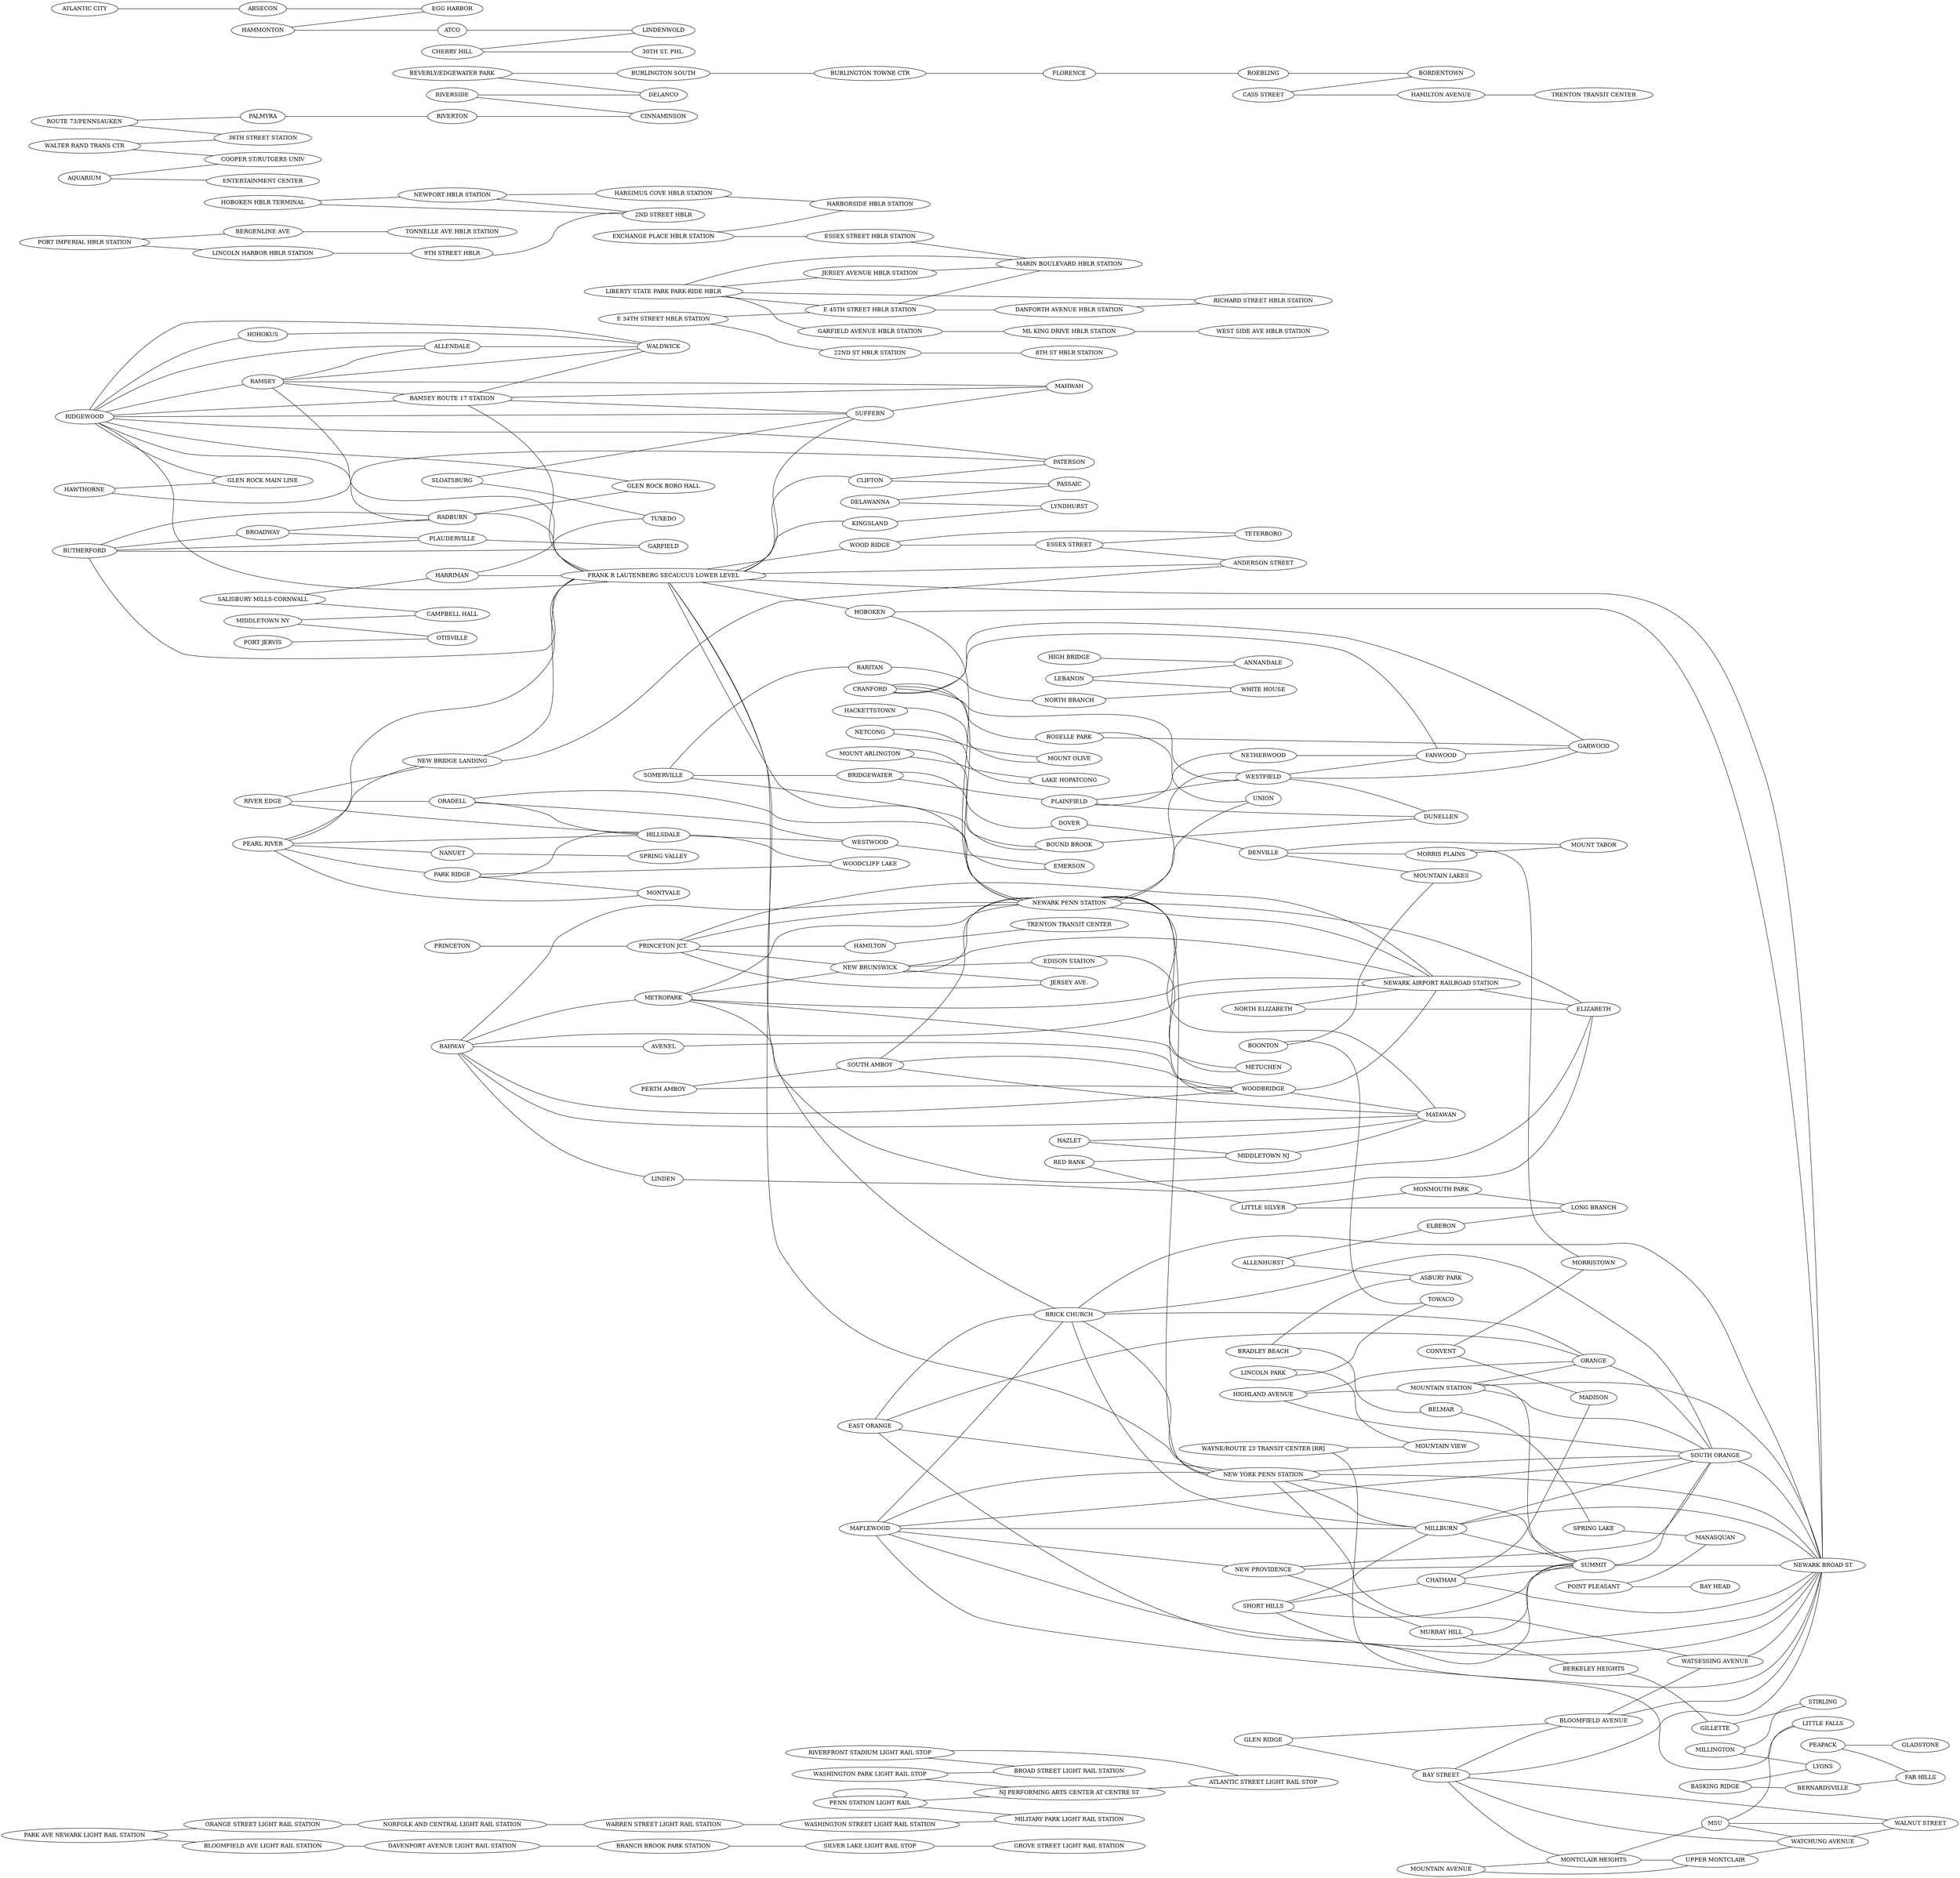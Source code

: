 graph
		"unix" {
			rankdir=LR;
	42545 [label="PENN STATION LIGHT RAIL"];
39134 [label="NJ PERFORMING ARTS CENTER AT CENTRE ST"];
42545--39134
42545 [label="PENN STATION LIGHT RAIL"];
42545 [label="PENN STATION LIGHT RAIL"];
42545--42545
42545 [label="PENN STATION LIGHT RAIL"];
6900 [label="MILITARY PARK LIGHT RAIL STATION"];
42545--6900
39472 [label="MOUNT ARLINGTON"];
35 [label="DOVER"];
39472--35
39472 [label="MOUNT ARLINGTON"];
67 [label="LAKE HOPATCONG"];
39472--67
6966 [label="PARK AVE NEWARK LIGHT RAIL STATION"];
14984 [label="BLOOMFIELD AVE LIGHT RAIL STATION"];
6966--14984
6966 [label="PARK AVE NEWARK LIGHT RAIL STATION"];
14986 [label="ORANGE STREET LIGHT RAIL STATION"];
6966--14986
132 [label="RIVER EDGE"];
62 [label="HILLSDALE"];
132--62
132 [label="RIVER EDGE"];
111 [label="ORADELL"];
132--111
132 [label="RIVER EDGE"];
110 [label="NEW BRIDGE LANDING"];
132--110
131 [label="RIDGEWOOD"];
151 [label="WALDWICK"];
131--151
131 [label="RIDGEWOOD"];
144 [label="SUFFERN"];
131--144
131 [label="RIDGEWOOD"];
51 [label="GLEN ROCK BORO HALL"];
131--51
131 [label="RIDGEWOOD"];
3 [label="ALLENDALE"];
131--3
131 [label="RIDGEWOOD"];
38417 [label="RAMSEY ROUTE 17 STATION"];
131--38417
131 [label="RIDGEWOOD"];
52 [label="GLEN ROCK MAIN LINE"];
131--52
131 [label="RIDGEWOOD"];
38174 [label="FRANK R LAUTENBERG SECAUCUS LOWER LEVEL"];
131--38174
131 [label="RIDGEWOOD"];
116 [label="PATERSON"];
131--116
131 [label="RIDGEWOOD"];
64 [label="HOHOKUS"];
131--64
131 [label="RIDGEWOOD"];
126 [label="RADBURN"];
131--126
131 [label="RIDGEWOOD"];
128 [label="RAMSEY"];
131--128
130 [label="RED BANK"];
73 [label="LITTLE SILVER"];
130--73
130 [label="RED BANK"];
85 [label="MIDDLETOWN NJ"];
130--85
137 [label="SLOATSBURG"];
144 [label="SUFFERN"];
137--144
137 [label="SLOATSBURG"];
149 [label="TUXEDO"];
137--149
136 [label="SHORT HILLS"];
27 [label="CHATHAM"];
136--27
136 [label="SHORT HILLS"];
106 [label="NEWARK BROAD ST"];
136--106
136 [label="SHORT HILLS"];
87 [label="MILLBURN"];
136--87
136 [label="SHORT HILLS"];
145 [label="SUMMIT"];
136--145
135 [label="SALISBURY MILLS-CORNWALL"];
26 [label="CAMPBELL HALL"];
135--26
135 [label="SALISBURY MILLS-CORNWALL"];
57 [label="HARRIMAN"];
135--57
134 [label="RUTHERFORD"];
46 [label="GARFIELD"];
134--46
134 [label="RUTHERFORD"];
25 [label="BROADWAY"];
134--25
134 [label="RUTHERFORD"];
38174 [label="FRANK R LAUTENBERG SECAUCUS LOWER LEVEL"];
134--38174
134 [label="RUTHERFORD"];
126 [label="RADBURN"];
134--126
134 [label="RUTHERFORD"];
121 [label="PLAUDERVILLE"];
134--121
95 [label="MOUNTAIN AVENUE"];
150 [label="UPPER MONTCLAIR"];
95--150
95 [label="MOUNTAIN AVENUE"];
89 [label="MONTCLAIR HEIGHTS"];
95--89
39348 [label="HOBOKEN HBLR TERMINAL"];
37378 [label="NEWPORT HBLR STATION"];
39348--37378
39348 [label="HOBOKEN HBLR TERMINAL"];
38441 [label="2ND STREET HBLR"];
39348--38441
138 [label="SOMERVILLE"];
24 [label="BRIDGEWATER"];
138--24
138 [label="SOMERVILLE"];
129 [label="RARITAN"];
138--129
138 [label="SOMERVILLE"];
21 [label="BOUND BROOK"];
138--21
24 [label="BRIDGEWATER"];
120 [label="PLAINFIELD"];
24--120
24 [label="BRIDGEWATER"];
21 [label="BOUND BROOK"];
24--21
25 [label="BROADWAY"];
121 [label="PLAUDERVILLE"];
25--121
25 [label="BROADWAY"];
126 [label="RADBURN"];
25--126
38299 [label="BEVERLY/EDGEWATER PARK"];
38298 [label="BURLINGTON SOUTH"];
38299--38298
38299 [label="BEVERLY/EDGEWATER PARK"];
38300 [label="DELANCO"];
38299--38300
38298 [label="BURLINGTON SOUTH"];
38297 [label="BURLINGTON TOWNE CTR"];
38298--38297
20 [label="BOONTON"];
147 [label="TOWACO"];
20--147
20 [label="BOONTON"];
96 [label="MOUNTAIN LAKES"];
20--96
14984 [label="BLOOMFIELD AVE LIGHT RAIL STATION"];
6907 [label="DAVENPORT AVENUE LIGHT RAIL STATION"];
14984--6907
22 [label="BRADLEY BEACH"];
8 [label="ASBURY PARK"];
22--8
22 [label="BRADLEY BEACH"];
15 [label="BELMAR"];
22--15
14986 [label="ORANGE STREET LIGHT RAIL STATION"];
6957 [label="NORFOLK AND CENTRAL LIGHT RAIL STATION"];
14986--6957
38293 [label="CASS STREET"];
38292 [label="HAMILTON AVENUE"];
38293--38292
38293 [label="CASS STREET"];
38294 [label="BORDENTOWN"];
38293--38294
38292 [label="HAMILTON AVENUE"];
38291 [label="TRENTON TRANSIT CENTER"];
38292--38291
38297 [label="BURLINGTON TOWNE CTR"];
38296 [label="FLORENCE"];
38297--38296
38296 [label="FLORENCE"];
38295 [label="ROEBLING"];
38296--38295
38295 [label="ROEBLING"];
38294 [label="BORDENTOWN"];
38295--38294
4 [label="ALLENHURST"];
8 [label="ASBURY PARK"];
4--8
4 [label="ALLENHURST"];
40 [label="ELBERON"];
4--40
6957 [label="NORFOLK AND CENTRAL LIGHT RAIL STATION"];
6995 [label="WARREN STREET LIGHT RAIL STATION"];
6957--6995
10 [label="ATLANTIC CITY"];
2 [label="ABSECON"];
10--2
6995 [label="WARREN STREET LIGHT RAIL STATION"];
6997 [label="WASHINGTON STREET LIGHT RAIL STATION"];
6995--6997
6997 [label="WASHINGTON STREET LIGHT RAIL STATION"];
6900 [label="MILITARY PARK LIGHT RAIL STATION"];
6997--6900
86 [label="MIDDLETOWN NY"];
26 [label="CAMPBELL HALL"];
86--26
86 [label="MIDDLETOWN NY"];
113 [label="OTISVILLE"];
86--113
120 [label="PLAINFIELD"];
102 [label="NETHERWOOD"];
120--102
120 [label="PLAINFIELD"];
155 [label="WESTFIELD"];
120--155
120 [label="PLAINFIELD"];
36 [label="DUNELLEN"];
120--36
121 [label="PLAUDERVILLE"];
46 [label="GARFIELD"];
121--46
122 [label="POINT PLEASANT"];
13 [label="BAY HEAD"];
122--13
122 [label="POINT PLEASANT"];
79 [label="MANASQUAN"];
122--79
123 [label="PORT JERVIS"];
113 [label="OTISVILLE"];
123--113
124 [label="PRINCETON"];
125 [label="PRINCETON JCT."];
124--125
125 [label="PRINCETON JCT."];
37953 [label="NEWARK AIRPORT RAILROAD STATION"];
125--37953
125 [label="PRINCETON JCT."];
32905 [label="HAMILTON"];
125--32905
125 [label="PRINCETON JCT."];
103 [label="NEW BRUNSWICK"];
125--103
125 [label="PRINCETON JCT."];
32906 [label="JERSEY AVE."];
125--32906
125 [label="PRINCETON JCT."];
107 [label="NEWARK PENN STATION"];
125--107
126 [label="RADBURN"];
51 [label="GLEN ROCK BORO HALL"];
126--51
126 [label="RADBURN"];
38174 [label="FRANK R LAUTENBERG SECAUCUS LOWER LEVEL"];
126--38174
127 [label="RAHWAY"];
11 [label="AVENEL"];
127--11
127 [label="RAHWAY"];
158 [label="WOODBRIDGE"];
127--158
127 [label="RAHWAY"];
70 [label="LINDEN"];
127--70
127 [label="RAHWAY"];
37953 [label="NEWARK AIRPORT RAILROAD STATION"];
127--37953
127 [label="RAHWAY"];
37169 [label="MATAWAN"];
127--37169
127 [label="RAHWAY"];
83 [label="METROPARK"];
127--83
127 [label="RAHWAY"];
107 [label="NEWARK PENN STATION"];
127--107
128 [label="RAMSEY"];
151 [label="WALDWICK"];
128--151
128 [label="RAMSEY"];
3 [label="ALLENDALE"];
128--3
128 [label="RAMSEY"];
38417 [label="RAMSEY ROUTE 17 STATION"];
128--38417
128 [label="RAMSEY"];
38174 [label="FRANK R LAUTENBERG SECAUCUS LOWER LEVEL"];
128--38174
128 [label="RAMSEY"];
78 [label="MAHWAH"];
128--78
129 [label="RARITAN"];
108 [label="NORTH BRANCH"];
129--108
118 [label="PEARL RIVER"];
62 [label="HILLSDALE"];
118--62
118 [label="PEARL RIVER"];
114 [label="PARK RIDGE"];
118--114
118 [label="PEARL RIVER"];
38174 [label="FRANK R LAUTENBERG SECAUCUS LOWER LEVEL"];
118--38174
118 [label="PEARL RIVER"];
110 [label="NEW BRIDGE LANDING"];
118--110
118 [label="PEARL RIVER"];
90 [label="MONTVALE"];
118--90
118 [label="PEARL RIVER"];
100 [label="NANUET"];
118--100
59 [label="HAZLET"];
37169 [label="MATAWAN"];
59--37169
59 [label="HAZLET"];
85 [label="MIDDLETOWN NJ"];
59--85
58 [label="HAWTHORNE"];
116 [label="PATERSON"];
58--116
58 [label="HAWTHORNE"];
52 [label="GLEN ROCK MAIN LINE"];
58--52
55 [label="HAMMONTON"];
9 [label="ATCO"];
55--9
55 [label="HAMMONTON"];
39 [label="EGG HARBOR"];
55--39
54 [label="HACKETTSTOWN"];
93 [label="MOUNT OLIVE"];
54--93
57 [label="HARRIMAN"];
38174 [label="FRANK R LAUTENBERG SECAUCUS LOWER LEVEL"];
57--38174
57 [label="HARRIMAN"];
149 [label="TUXEDO"];
57--149
50 [label="GLEN RIDGE"];
19 [label="BLOOMFIELD AVENUE"];
50--19
50 [label="GLEN RIDGE"];
14 [label="BAY STREET"];
50--14
38417 [label="RAMSEY ROUTE 17 STATION"];
151 [label="WALDWICK"];
38417--151
38417 [label="RAMSEY ROUTE 17 STATION"];
144 [label="SUFFERN"];
38417--144
38417 [label="RAMSEY ROUTE 17 STATION"];
38174 [label="FRANK R LAUTENBERG SECAUCUS LOWER LEVEL"];
38417--38174
38417 [label="RAMSEY ROUTE 17 STATION"];
78 [label="MAHWAH"];
38417--78
9878 [label="PORT IMPERIAL HBLR STATION"];
17699 [label="LINCOLN HARBOR HBLR STATION"];
9878--17699
9878 [label="PORT IMPERIAL HBLR STATION"];
38578 [label="BERGENLINE AVE"];
9878--38578
6907 [label="DAVENPORT AVENUE LIGHT RAIL STATION"];
26316 [label="BRANCH BROOK PARK STATION"];
6907--26316
114 [label="PARK RIDGE"];
159 [label="WOODCLIFF LAKE"];
114--159
114 [label="PARK RIDGE"];
90 [label="MONTVALE"];
114--90
114 [label="PARK RIDGE"];
62 [label="HILLSDALE"];
114--62
36998 [label="LIBERTY STATE PARK PARK-RIDE HBLR"];
36996 [label="MARIN BOULEVARD HBLR STATION"];
36998--36996
36998 [label="LIBERTY STATE PARK PARK-RIDE HBLR"];
37004 [label="E 45TH STREET HBLR STATION"];
36998--37004
36998 [label="LIBERTY STATE PARK PARK-RIDE HBLR"];
36999 [label="GARFIELD AVENUE HBLR STATION"];
36998--36999
36998 [label="LIBERTY STATE PARK PARK-RIDE HBLR"];
37002 [label="RICHARD STREET HBLR STATION"];
36998--37002
36998 [label="LIBERTY STATE PARK PARK-RIDE HBLR"];
36997 [label="JERSEY AVENUE HBLR STATION"];
36998--36997
36999 [label="GARFIELD AVENUE HBLR STATION"];
37000 [label="ML KING DRIVE HBLR STATION"];
36999--37000
111 [label="ORADELL"];
62 [label="HILLSDALE"];
111--62
111 [label="ORADELL"];
42 [label="EMERSON"];
111--42
111 [label="ORADELL"];
156 [label="WESTWOOD"];
111--156
110 [label="NEW BRIDGE LANDING"];
38174 [label="FRANK R LAUTENBERG SECAUCUS LOWER LEVEL"];
110--38174
110 [label="NEW BRIDGE LANDING"];
5 [label="ANDERSON STREET"];
110--5
83 [label="METROPARK"];
41 [label="ELIZABETH"];
83--41
83 [label="METROPARK"];
37953 [label="NEWARK AIRPORT RAILROAD STATION"];
83--37953
83 [label="METROPARK"];
103 [label="NEW BRUNSWICK"];
83--103
83 [label="METROPARK"];
107 [label="NEWARK PENN STATION"];
83--107
83 [label="METROPARK"];
84 [label="METUCHEN"];
83--84
81 [label="MAPLEWOOD"];
145 [label="SUMMIT"];
81--145
81 [label="MAPLEWOOD"];
140 [label="SOUTH ORANGE"];
81--140
81 [label="MAPLEWOOD"];
23 [label="BRICK CHURCH"];
81--23
81 [label="MAPLEWOOD"];
106 [label="NEWARK BROAD ST"];
81--106
81 [label="MAPLEWOOD"];
87 [label="MILLBURN"];
81--87
81 [label="MAPLEWOOD"];
104 [label="NEW PROVIDENCE"];
81--104
81 [label="MAPLEWOOD"];
105 [label="NEW YORK PENN STATION"];
81--105
119 [label="PERTH AMBOY"];
158 [label="WOODBRIDGE"];
119--158
119 [label="PERTH AMBOY"];
139 [label="SOUTH AMBOY"];
119--139
36997 [label="JERSEY AVENUE HBLR STATION"];
36996 [label="MARIN BOULEVARD HBLR STATION"];
36997--36996
36994 [label="EXCHANGE PLACE HBLR STATION"];
36995 [label="ESSEX STREET HBLR STATION"];
36994--36995
36994 [label="EXCHANGE PLACE HBLR STATION"];
37376 [label="HARBORSIDE HBLR STATION"];
36994--37376
36995 [label="ESSEX STREET HBLR STATION"];
36996 [label="MARIN BOULEVARD HBLR STATION"];
36995--36996
117 [label="PEAPACK"];
45 [label="FAR HILLS"];
117--45
117 [label="PEAPACK"];
49 [label="GLADSTONE"];
117--49
39635 [label="WAYNE/ROUTE 23 TRANSIT CENTER [RR]"];
98 [label="MOUNTAIN VIEW"];
39635--98
39635 [label="WAYNE/ROUTE 23 TRANSIT CENTER [RR]"];
72 [label="LITTLE FALLS"];
39635--72
26316 [label="BRANCH BROOK PARK STATION"];
38064 [label="SILVER LAKE LIGHT RAIL STOP"];
26316--38064
3 [label="ALLENDALE"];
151 [label="WALDWICK"];
3--151
38578 [label="BERGENLINE AVE"];
38579 [label="TONNELLE AVE HBLR STATION"];
38578--38579
39132 [label="WASHINGTON PARK LIGHT RAIL STOP"];
39134 [label="NJ PERFORMING ARTS CENTER AT CENTRE ST"];
39132--39134
39132 [label="WASHINGTON PARK LIGHT RAIL STOP"];
39130 [label="BROAD STREET LIGHT RAIL STATION"];
39132--39130
108 [label="NORTH BRANCH"];
157 [label="WHITE HOUSE"];
108--157
27 [label="CHATHAM"];
77 [label="MADISON"];
27--77
27 [label="CHATHAM"];
145 [label="SUMMIT"];
27--145
27 [label="CHATHAM"];
106 [label="NEWARK BROAD ST"];
27--106
102 [label="NETHERWOOD"];
44 [label="FANWOOD"];
102--44
103 [label="NEW BRUNSWICK"];
38 [label="EDISON STATION"];
103--38
103 [label="NEW BRUNSWICK"];
37953 [label="NEWARK AIRPORT RAILROAD STATION"];
103--37953
103 [label="NEW BRUNSWICK"];
32906 [label="JERSEY AVE."];
103--32906
103 [label="NEW BRUNSWICK"];
107 [label="NEWARK PENN STATION"];
103--107
100 [label="NANUET"];
142 [label="SPRING VALLEY"];
100--142
101 [label="NETCONG"];
93 [label="MOUNT OLIVE"];
101--93
101 [label="NETCONG"];
67 [label="LAKE HOPATCONG"];
101--67
38064 [label="SILVER LAKE LIGHT RAIL STOP"];
38065 [label="GROVE STREET LIGHT RAIL STATION"];
38064--38065
104 [label="NEW PROVIDENCE"];
99 [label="MURRAY HILL"];
104--99
104 [label="NEW PROVIDENCE"];
140 [label="SOUTH ORANGE"];
104--140
104 [label="NEW PROVIDENCE"];
145 [label="SUMMIT"];
104--145
21 [label="BOUND BROOK"];
36 [label="DUNELLEN"];
21--36
37378 [label="NEWPORT HBLR STATION"];
37377 [label="HARSIMUS COVE HBLR STATION"];
37378--37377
37378 [label="NEWPORT HBLR STATION"];
38441 [label="2ND STREET HBLR"];
37378--38441
139 [label="SOUTH AMBOY"];
158 [label="WOODBRIDGE"];
139--158
139 [label="SOUTH AMBOY"];
107 [label="NEWARK PENN STATION"];
139--107
139 [label="SOUTH AMBOY"];
37169 [label="MATAWAN"];
139--37169
38 [label="EDISON STATION"];
84 [label="METUCHEN"];
38--84
33 [label="DELAWANNA"];
115 [label="PASSAIC"];
33--115
33 [label="DELAWANNA"];
75 [label="LYNDHURST"];
33--75
32 [label="CRANFORD"];
47 [label="GARWOOD"];
32--47
32 [label="CRANFORD"];
31 [label="ROSELLE PARK"];
32--31
32 [label="CRANFORD"];
155 [label="WESTFIELD"];
32--155
32 [label="CRANFORD"];
107 [label="NEWARK PENN STATION"];
32--107
32 [label="CRANFORD"];
44 [label="FANWOOD"];
32--44
31 [label="ROSELLE PARK"];
38105 [label="UNION"];
31--38105
31 [label="ROSELLE PARK"];
47 [label="GARWOOD"];
31--47
30 [label="CONVENT"];
77 [label="MADISON"];
30--77
30 [label="CONVENT"];
92 [label="MORRISTOWN"];
30--92
37 [label="EAST ORANGE"];
112 [label="ORANGE"];
37--112
37 [label="EAST ORANGE"];
106 [label="NEWARK BROAD ST"];
37--106
37 [label="EAST ORANGE"];
105 [label="NEW YORK PENN STATION"];
37--105
37 [label="EAST ORANGE"];
23 [label="BRICK CHURCH"];
37--23
38174 [label="FRANK R LAUTENBERG SECAUCUS LOWER LEVEL"];
144 [label="SUFFERN"];
38174--144
38174 [label="FRANK R LAUTENBERG SECAUCUS LOWER LEVEL"];
66 [label="KINGSLAND"];
38174--66
38174 [label="FRANK R LAUTENBERG SECAUCUS LOWER LEVEL"];
23 [label="BRICK CHURCH"];
38174--23
38174 [label="FRANK R LAUTENBERG SECAUCUS LOWER LEVEL"];
160 [label="WOOD RIDGE"];
38174--160
38174 [label="FRANK R LAUTENBERG SECAUCUS LOWER LEVEL"];
29 [label="CLIFTON"];
38174--29
38174 [label="FRANK R LAUTENBERG SECAUCUS LOWER LEVEL"];
107 [label="NEWARK PENN STATION"];
38174--107
38174 [label="FRANK R LAUTENBERG SECAUCUS LOWER LEVEL"];
63 [label="HOBOKEN"];
38174--63
38174 [label="FRANK R LAUTENBERG SECAUCUS LOWER LEVEL"];
5 [label="ANDERSON STREET"];
38174--5
38174 [label="FRANK R LAUTENBERG SECAUCUS LOWER LEVEL"];
106 [label="NEWARK BROAD ST"];
38174--106
38174 [label="FRANK R LAUTENBERG SECAUCUS LOWER LEVEL"];
105 [label="NEW YORK PENN STATION"];
38174--105
35 [label="DOVER"];
34 [label="DENVILLE"];
35--34
34 [label="DENVILLE"];
91 [label="MORRIS PLAINS"];
34--91
34 [label="DENVILLE"];
94 [label="MOUNT TABOR"];
34--94
34 [label="DENVILLE"];
96 [label="MOUNTAIN LAKES"];
34--96
38305 [label="ROUTE 73/PENNSAUKEN"];
38304 [label="PALMYRA"];
38305--38304
38305 [label="ROUTE 73/PENNSAUKEN"];
38306 [label="36TH STREET STATION"];
38305--38306
38304 [label="PALMYRA"];
38303 [label="RIVERTON"];
38304--38303
38307 [label="WALTER RAND TRANS CTR"];
38306 [label="36TH STREET STATION"];
38307--38306
38307 [label="WALTER RAND TRANS CTR"];
38308 [label="COOPER ST/RUTGERS UNIV"];
38307--38308
109 [label="NORTH ELIZABETH"];
37953 [label="NEWARK AIRPORT RAILROAD STATION"];
109--37953
109 [label="NORTH ELIZABETH"];
41 [label="ELIZABETH"];
109--41
38301 [label="RIVERSIDE"];
38300 [label="DELANCO"];
38301--38300
38301 [label="RIVERSIDE"];
38302 [label="CINNAMINSON"];
38301--38302
38303 [label="RIVERTON"];
38302 [label="CINNAMINSON"];
38303--38302
73 [label="LITTLE SILVER"];
31696 [label="MONMOUTH PARK"];
73--31696
73 [label="LITTLE SILVER"];
74 [label="LONG BRANCH"];
73--74
38309 [label="AQUARIUM"];
38308 [label="COOPER ST/RUTGERS UNIV"];
38309--38308
38309 [label="AQUARIUM"];
38310 [label="ENTERTAINMENT CENTER"];
38309--38310
28 [label="CHERRY HILL"];
1 [label="30TH ST. PHL."];
28--1
28 [label="CHERRY HILL"];
71 [label="LINDENWOLD"];
28--71
29 [label="CLIFTON"];
115 [label="PASSAIC"];
29--115
29 [label="CLIFTON"];
116 [label="PATERSON"];
29--116
60 [label="HIGH BRIDGE"];
6 [label="ANNANDALE"];
60--6
61 [label="HIGHLAND AVENUE"];
97 [label="MOUNTAIN STATION"];
61--97
61 [label="HIGHLAND AVENUE"];
140 [label="SOUTH ORANGE"];
61--140
61 [label="HIGHLAND AVENUE"];
112 [label="ORANGE"];
61--112
62 [label="HILLSDALE"];
156 [label="WESTWOOD"];
62--156
62 [label="HILLSDALE"];
159 [label="WOODCLIFF LAKE"];
62--159
63 [label="HOBOKEN"];
106 [label="NEWARK BROAD ST"];
63--106
63 [label="HOBOKEN"];
107 [label="NEWARK PENN STATION"];
63--107
64 [label="HOHOKUS"];
151 [label="WALDWICK"];
64--151
66 [label="KINGSLAND"];
75 [label="LYNDHURST"];
66--75
68 [label="LEBANON"];
157 [label="WHITE HOUSE"];
68--157
68 [label="LEBANON"];
6 [label="ANNANDALE"];
68--6
69 [label="LINCOLN PARK"];
147 [label="TOWACO"];
69--147
69 [label="LINCOLN PARK"];
98 [label="MOUNTAIN VIEW"];
69--98
37000 [label="ML KING DRIVE HBLR STATION"];
37001 [label="WEST SIDE AVE HBLR STATION"];
37000--37001
23 [label="BRICK CHURCH"];
140 [label="SOUTH ORANGE"];
23--140
23 [label="BRICK CHURCH"];
112 [label="ORANGE"];
23--112
23 [label="BRICK CHURCH"];
106 [label="NEWARK BROAD ST"];
23--106
23 [label="BRICK CHURCH"];
87 [label="MILLBURN"];
23--87
23 [label="BRICK CHURCH"];
105 [label="NEW YORK PENN STATION"];
23--105
37005 [label="E 34TH STREET HBLR STATION"];
37004 [label="E 45TH STREET HBLR STATION"];
37005--37004
37005 [label="E 34TH STREET HBLR STATION"];
38229 [label="22ND ST HBLR STATION"];
37005--38229
37004 [label="E 45TH STREET HBLR STATION"];
37003 [label="DANFORTH AVENUE HBLR STATION"];
37004--37003
37004 [label="E 45TH STREET HBLR STATION"];
36996 [label="MARIN BOULEVARD HBLR STATION"];
37004--36996
37003 [label="DANFORTH AVENUE HBLR STATION"];
37002 [label="RICHARD STREET HBLR STATION"];
37003--37002
107 [label="NEWARK PENN STATION"];
38105 [label="UNION"];
107--38105
107 [label="NEWARK PENN STATION"];
155 [label="WESTFIELD"];
107--155
107 [label="NEWARK PENN STATION"];
37169 [label="MATAWAN"];
107--37169
107 [label="NEWARK PENN STATION"];
37953 [label="NEWARK AIRPORT RAILROAD STATION"];
107--37953
107 [label="NEWARK PENN STATION"];
41 [label="ELIZABETH"];
107--41
107 [label="NEWARK PENN STATION"];
158 [label="WOODBRIDGE"];
107--158
107 [label="NEWARK PENN STATION"];
105 [label="NEW YORK PENN STATION"];
107--105
2 [label="ABSECON"];
39 [label="EGG HARBOR"];
2--39
105 [label="NEW YORK PENN STATION"];
145 [label="SUMMIT"];
105--145
105 [label="NEW YORK PENN STATION"];
154 [label="WATSESSING AVENUE"];
105--154
105 [label="NEW YORK PENN STATION"];
140 [label="SOUTH ORANGE"];
105--140
105 [label="NEW YORK PENN STATION"];
87 [label="MILLBURN"];
105--87
105 [label="NEW YORK PENN STATION"];
106 [label="NEWARK BROAD ST"];
105--106
99 [label="MURRAY HILL"];
145 [label="SUMMIT"];
99--145
99 [label="MURRAY HILL"];
17 [label="BERKELEY HEIGHTS"];
99--17
91 [label="MORRIS PLAINS"];
92 [label="MORRISTOWN"];
91--92
91 [label="MORRIS PLAINS"];
94 [label="MOUNT TABOR"];
91--94
160 [label="WOOD RIDGE"];
146 [label="TETERBORO"];
160--146
160 [label="WOOD RIDGE"];
43 [label="ESSEX STREET"];
160--43
97 [label="MOUNTAIN STATION"];
145 [label="SUMMIT"];
97--145
97 [label="MOUNTAIN STATION"];
106 [label="NEWARK BROAD ST"];
97--106
97 [label="MOUNTAIN STATION"];
140 [label="SOUTH ORANGE"];
97--140
97 [label="MOUNTAIN STATION"];
112 [label="ORANGE"];
97--112
11 [label="AVENEL"];
158 [label="WOODBRIDGE"];
11--158
12 [label="BASKING RIDGE"];
76 [label="LYONS"];
12--76
12 [label="BASKING RIDGE"];
18 [label="BERNARDSVILLE"];
12--18
15 [label="BELMAR"];
141 [label="SPRING LAKE"];
15--141
14 [label="BAY STREET"];
153 [label="WATCHUNG AVENUE"];
14--153
14 [label="BAY STREET"];
152 [label="WALNUT STREET"];
14--152
14 [label="BAY STREET"];
19 [label="BLOOMFIELD AVENUE"];
14--19
14 [label="BAY STREET"];
89 [label="MONTCLAIR HEIGHTS"];
14--89
14 [label="BAY STREET"];
106 [label="NEWARK BROAD ST"];
14--106
17 [label="BERKELEY HEIGHTS"];
48 [label="GILLETTE"];
17--48
19 [label="BLOOMFIELD AVENUE"];
154 [label="WATSESSING AVENUE"];
19--154
19 [label="BLOOMFIELD AVENUE"];
106 [label="NEWARK BROAD ST"];
19--106
18 [label="BERNARDSVILLE"];
45 [label="FAR HILLS"];
18--45
88 [label="MILLINGTON"];
76 [label="LYONS"];
88--76
88 [label="MILLINGTON"];
143 [label="STIRLING"];
88--143
39134 [label="NJ PERFORMING ARTS CENTER AT CENTRE ST"];
39133 [label="ATLANTIC STREET LIGHT RAIL STOP"];
39134--39133
89 [label="MONTCLAIR HEIGHTS"];
150 [label="UPPER MONTCLAIR"];
89--150
89 [label="MONTCLAIR HEIGHTS"];
38081 [label="MSU"];
89--38081
39131 [label="RIVERFRONT STADIUM LIGHT RAIL STOP"];
39130 [label="BROAD STREET LIGHT RAIL STATION"];
39131--39130
39131 [label="RIVERFRONT STADIUM LIGHT RAIL STOP"];
39133 [label="ATLANTIC STREET LIGHT RAIL STOP"];
39131--39133
38081 [label="MSU"];
153 [label="WATCHUNG AVENUE"];
38081--153
38081 [label="MSU"];
152 [label="WALNUT STREET"];
38081--152
38081 [label="MSU"];
72 [label="LITTLE FALLS"];
38081--72
32905 [label="HAMILTON"];
148 [label="TRENTON TRANSIT CENTER"];
32905--148
150 [label="UPPER MONTCLAIR"];
153 [label="WATCHUNG AVENUE"];
150--153
153 [label="WATCHUNG AVENUE"];
152 [label="WALNUT STREET"];
153--152
155 [label="WESTFIELD"];
44 [label="FANWOOD"];
155--44
155 [label="WESTFIELD"];
36 [label="DUNELLEN"];
155--36
155 [label="WESTFIELD"];
47 [label="GARWOOD"];
155--47
154 [label="WATSESSING AVENUE"];
106 [label="NEWARK BROAD ST"];
154--106
156 [label="WESTWOOD"];
42 [label="EMERSON"];
156--42
158 [label="WOODBRIDGE"];
37169 [label="MATAWAN"];
158--37169
158 [label="WOODBRIDGE"];
37953 [label="NEWARK AIRPORT RAILROAD STATION"];
158--37953
112 [label="ORANGE"];
140 [label="SOUTH ORANGE"];
112--140
17699 [label="LINCOLN HARBOR HBLR STATION"];
38442 [label="9TH STREET HBLR"];
17699--38442
38442 [label="9TH STREET HBLR"];
38441 [label="2ND STREET HBLR"];
38442--38441
48 [label="GILLETTE"];
143 [label="STIRLING"];
48--143
44 [label="FANWOOD"];
47 [label="GARWOOD"];
44--47
43 [label="ESSEX STREET"];
146 [label="TETERBORO"];
43--146
43 [label="ESSEX STREET"];
5 [label="ANDERSON STREET"];
43--5
40 [label="ELBERON"];
74 [label="LONG BRANCH"];
40--74
87 [label="MILLBURN"];
145 [label="SUMMIT"];
87--145
87 [label="MILLBURN"];
140 [label="SOUTH ORANGE"];
87--140
87 [label="MILLBURN"];
106 [label="NEWARK BROAD ST"];
87--106
37953 [label="NEWARK AIRPORT RAILROAD STATION"];
41 [label="ELIZABETH"];
37953--41
9 [label="ATCO"];
71 [label="LINDENWOLD"];
9--71
85 [label="MIDDLETOWN NJ"];
37169 [label="MATAWAN"];
85--37169
144 [label="SUFFERN"];
78 [label="MAHWAH"];
144--78
145 [label="SUMMIT"];
140 [label="SOUTH ORANGE"];
145--140
145 [label="SUMMIT"];
106 [label="NEWARK BROAD ST"];
145--106
140 [label="SOUTH ORANGE"];
106 [label="NEWARK BROAD ST"];
140--106
141 [label="SPRING LAKE"];
79 [label="MANASQUAN"];
141--79
31696 [label="MONMOUTH PARK"];
74 [label="LONG BRANCH"];
31696--74
70 [label="LINDEN"];
41 [label="ELIZABETH"];
70--41
37377 [label="HARSIMUS COVE HBLR STATION"];
37376 [label="HARBORSIDE HBLR STATION"];
37377--37376
38229 [label="22ND ST HBLR STATION"];
42673 [label="8TH ST HBLR STATION"];
38229--42673

	}